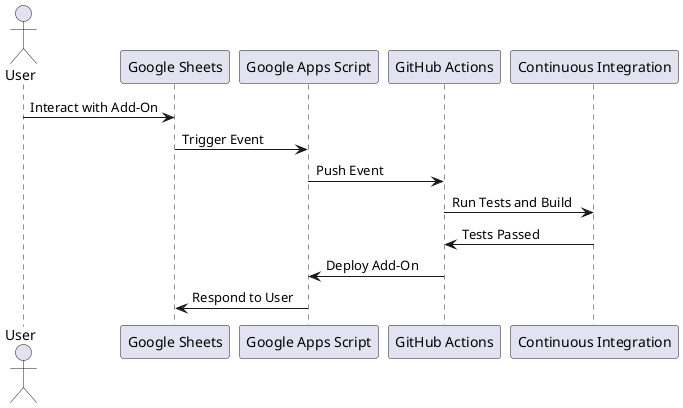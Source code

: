 @startuml
actor User
participant "Google Sheets" as Sheets
participant "Google Apps Script" as Script
participant "GitHub Actions" as Actions
participant "Continuous Integration" as CI

User -> Sheets: Interact with Add-On
Sheets -> Script: Trigger Event
Script -> Actions: Push Event
Actions -> CI: Run Tests and Build
CI -> Actions: Tests Passed
Actions -> Script: Deploy Add-On
Script -> Sheets: Respond to User

@enduml